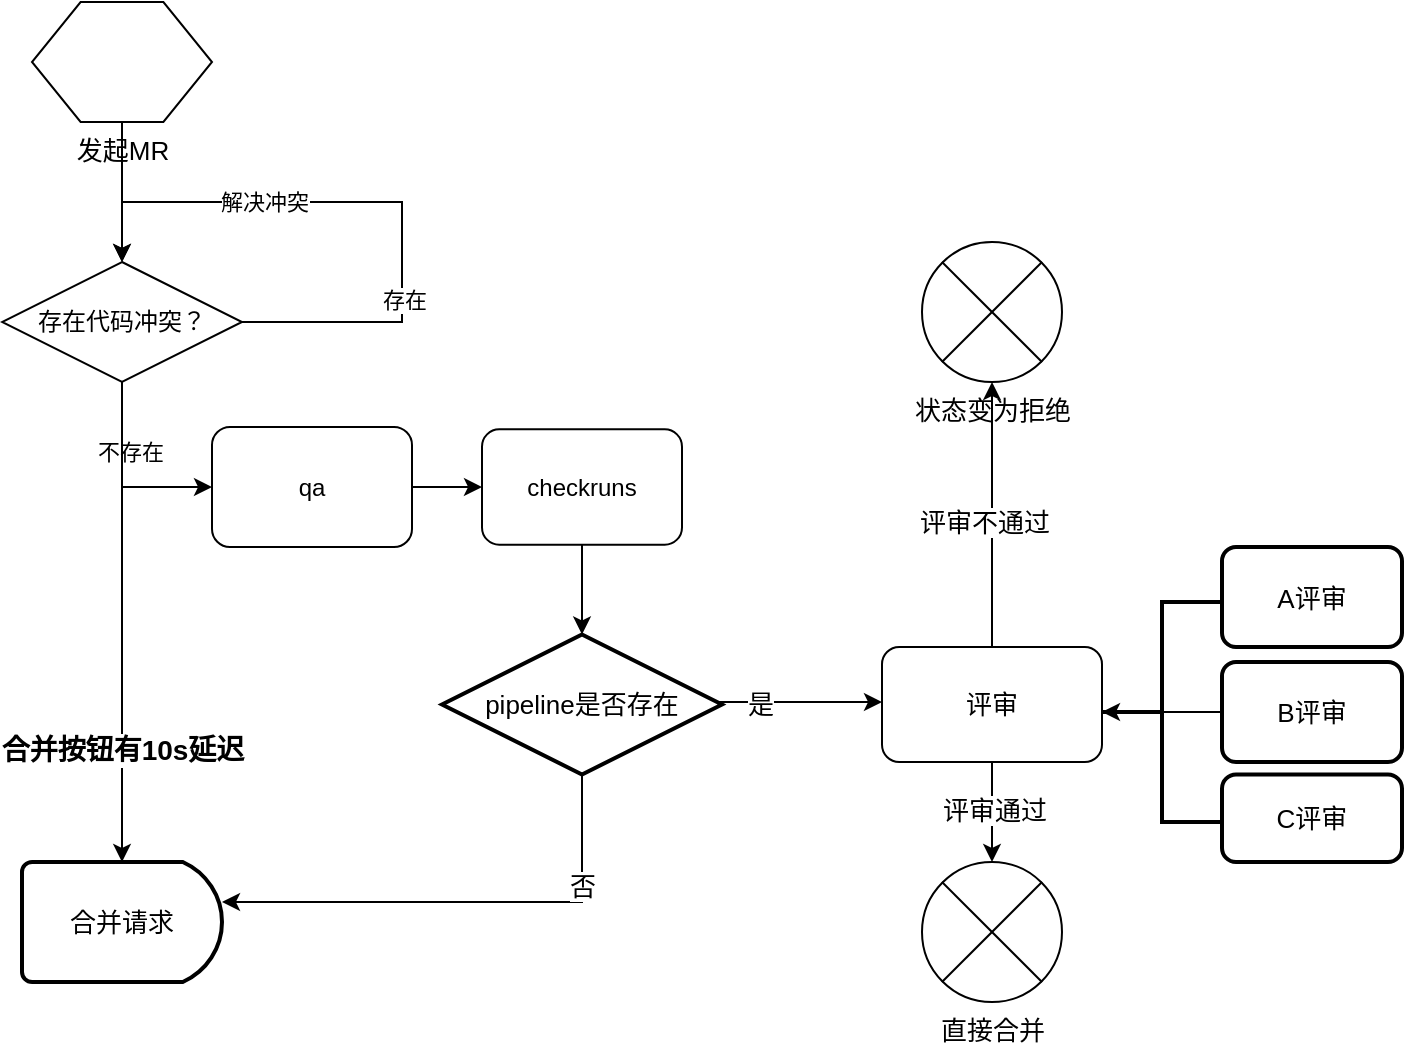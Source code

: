 <mxfile version="13.6.5">
    <diagram id="B5hsijBIMr3LbEbTlvhE" name="第 1 页">
        <mxGraphModel dx="898" dy="1849" grid="1" gridSize="10" guides="1" tooltips="1" connect="1" arrows="1" fold="1" page="1" pageScale="1" pageWidth="827" pageHeight="1169" math="0" shadow="0">
            <root>
                <mxCell id="0"/>
                <mxCell id="1" parent="0"/>
                <mxCell id="6" value="" style="edgeStyle=orthogonalEdgeStyle;rounded=0;orthogonalLoop=1;jettySize=auto;html=1;exitX=0.5;exitY=1;exitDx=0;exitDy=0;" parent="1" source="50" target="28" edge="1">
                    <mxGeometry relative="1" as="geometry">
                        <mxPoint x="100" y="40" as="sourcePoint"/>
                        <mxPoint x="100" y="230" as="targetPoint"/>
                    </mxGeometry>
                </mxCell>
                <mxCell id="14" value="&lt;span style=&quot;font-size: 14px ; font-weight: 700&quot;&gt;合并按钮有10s延迟&lt;/span&gt;" style="edgeLabel;html=1;align=center;verticalAlign=middle;resizable=0;points=[];fontSize=13;" parent="6" vertex="1" connectable="0">
                    <mxGeometry x="-0.3" y="-2" relative="1" as="geometry">
                        <mxPoint x="2" y="100" as="offset"/>
                    </mxGeometry>
                </mxCell>
                <mxCell id="51" value="不存在" style="edgeLabel;html=1;align=center;verticalAlign=middle;resizable=0;points=[];" vertex="1" connectable="0" parent="6">
                    <mxGeometry x="-0.711" y="4" relative="1" as="geometry">
                        <mxPoint as="offset"/>
                    </mxGeometry>
                </mxCell>
                <mxCell id="61" style="edgeStyle=orthogonalEdgeStyle;rounded=0;orthogonalLoop=1;jettySize=auto;html=1;entryX=0.5;entryY=0;entryDx=0;entryDy=0;entryPerimeter=0;" edge="1" parent="1" source="3" target="29">
                    <mxGeometry relative="1" as="geometry"/>
                </mxCell>
                <mxCell id="3" value="checkruns" style="rounded=1;whiteSpace=wrap;html=1;rotation=0;" parent="1" vertex="1">
                    <mxGeometry x="280" y="13.67" width="100" height="57.67" as="geometry"/>
                </mxCell>
                <mxCell id="12" style="edgeStyle=orthogonalEdgeStyle;rounded=0;orthogonalLoop=1;jettySize=auto;html=1;fontSize=13;exitX=0.5;exitY=1;exitDx=0;exitDy=0;exitPerimeter=0;" parent="1" source="29" target="28" edge="1">
                    <mxGeometry relative="1" as="geometry">
                        <mxPoint x="290" y="159.167" as="sourcePoint"/>
                        <mxPoint x="280" y="260" as="targetPoint"/>
                        <Array as="points">
                            <mxPoint x="330" y="250"/>
                        </Array>
                    </mxGeometry>
                </mxCell>
                <mxCell id="13" value="否" style="edgeLabel;html=1;align=center;verticalAlign=middle;resizable=0;points=[];fontSize=13;" parent="12" vertex="1" connectable="0">
                    <mxGeometry x="-0.536" y="1" relative="1" as="geometry">
                        <mxPoint x="-1" y="-1" as="offset"/>
                    </mxGeometry>
                </mxCell>
                <mxCell id="15" style="edgeStyle=orthogonalEdgeStyle;rounded=0;orthogonalLoop=1;jettySize=auto;html=1;fontSize=13;exitX=0.936;exitY=0.454;exitDx=0;exitDy=0;exitPerimeter=0;" parent="1" source="29" target="16" edge="1">
                    <mxGeometry relative="1" as="geometry">
                        <mxPoint x="520" y="270" as="targetPoint"/>
                        <mxPoint x="390" y="150" as="sourcePoint"/>
                        <Array as="points">
                            <mxPoint x="381" y="150"/>
                        </Array>
                    </mxGeometry>
                </mxCell>
                <mxCell id="17" value="是" style="edgeLabel;html=1;align=center;verticalAlign=middle;resizable=0;points=[];fontSize=13;" parent="15" vertex="1" connectable="0">
                    <mxGeometry x="-0.1" y="-1" relative="1" as="geometry">
                        <mxPoint as="offset"/>
                    </mxGeometry>
                </mxCell>
                <mxCell id="62" style="edgeStyle=orthogonalEdgeStyle;rounded=0;orthogonalLoop=1;jettySize=auto;html=1;entryX=0.5;entryY=0;entryDx=0;entryDy=0;entryPerimeter=0;" edge="1" parent="1" source="16" target="43">
                    <mxGeometry relative="1" as="geometry"/>
                </mxCell>
                <mxCell id="63" value="&lt;font style=&quot;font-size: 13px&quot;&gt;评审通过&lt;/font&gt;" style="edgeLabel;html=1;align=center;verticalAlign=middle;resizable=0;points=[];" vertex="1" connectable="0" parent="62">
                    <mxGeometry x="-0.04" y="1" relative="1" as="geometry">
                        <mxPoint as="offset"/>
                    </mxGeometry>
                </mxCell>
                <mxCell id="16" value="评审" style="rounded=1;whiteSpace=wrap;html=1;fontSize=13;" parent="1" vertex="1">
                    <mxGeometry x="480" y="122.5" width="110" height="57.5" as="geometry"/>
                </mxCell>
                <mxCell id="22" value="" style="shape=flexArrow;endArrow=classic;html=1;fontSize=13;entryX=1;entryY=0.635;entryDx=0;entryDy=0;entryPerimeter=0;" parent="1" source="30" target="16" edge="1">
                    <mxGeometry width="50" height="50" relative="1" as="geometry">
                        <mxPoint x="670" y="158" as="sourcePoint"/>
                        <mxPoint x="660" y="127.5" as="targetPoint"/>
                        <Array as="points"/>
                    </mxGeometry>
                </mxCell>
                <mxCell id="23" value="" style="endArrow=classic;html=1;fontSize=13;" parent="1" source="16" target="42" edge="1">
                    <mxGeometry width="50" height="50" relative="1" as="geometry">
                        <mxPoint x="420" y="80" as="sourcePoint"/>
                        <mxPoint x="100" y="-10" as="targetPoint"/>
                        <Array as="points"/>
                    </mxGeometry>
                </mxCell>
                <mxCell id="24" value="评审不通过" style="edgeLabel;html=1;align=center;verticalAlign=middle;resizable=0;points=[];fontSize=13;" parent="23" vertex="1" connectable="0">
                    <mxGeometry x="-0.049" y="4" relative="1" as="geometry">
                        <mxPoint as="offset"/>
                    </mxGeometry>
                </mxCell>
                <mxCell id="28" value="合并请求" style="strokeWidth=2;html=1;shape=mxgraph.flowchart.delay;whiteSpace=wrap;fontSize=13;" parent="1" vertex="1">
                    <mxGeometry x="50" y="230" width="100" height="60" as="geometry"/>
                </mxCell>
                <mxCell id="29" value="pipeline是否存在" style="strokeWidth=2;html=1;shape=mxgraph.flowchart.decision;whiteSpace=wrap;fontSize=13;" parent="1" vertex="1">
                    <mxGeometry x="260" y="116.25" width="140" height="70" as="geometry"/>
                </mxCell>
                <mxCell id="30" value="" style="strokeWidth=2;html=1;shape=mxgraph.flowchart.annotation_2;align=left;labelPosition=right;pointerEvents=1;fontSize=13;" parent="1" vertex="1">
                    <mxGeometry x="590" y="100" width="60" height="110" as="geometry"/>
                </mxCell>
                <mxCell id="53" style="edgeStyle=orthogonalEdgeStyle;rounded=0;orthogonalLoop=1;jettySize=auto;html=1;entryX=0.5;entryY=0;entryDx=0;entryDy=0;" edge="1" parent="1" source="34" target="50">
                    <mxGeometry relative="1" as="geometry"/>
                </mxCell>
                <mxCell id="34" value="发起MR" style="verticalLabelPosition=bottom;verticalAlign=top;html=1;shape=hexagon;perimeter=hexagonPerimeter2;arcSize=6;size=0.27;fontSize=13;" parent="1" vertex="1">
                    <mxGeometry x="55" y="-200" width="90" height="60" as="geometry"/>
                </mxCell>
                <mxCell id="37" value="A评审" style="rounded=1;whiteSpace=wrap;html=1;absoluteArcSize=1;arcSize=14;strokeWidth=2;fontSize=13;" parent="1" vertex="1">
                    <mxGeometry x="650" y="72.5" width="90" height="50" as="geometry"/>
                </mxCell>
                <mxCell id="39" style="edgeStyle=orthogonalEdgeStyle;rounded=0;orthogonalLoop=1;jettySize=auto;html=1;exitX=0;exitY=0.5;exitDx=0;exitDy=0;entryX=0;entryY=0.5;entryDx=0;entryDy=0;entryPerimeter=0;fontSize=13;" parent="1" source="38" target="30" edge="1">
                    <mxGeometry relative="1" as="geometry">
                        <Array as="points">
                            <mxPoint x="630" y="155"/>
                            <mxPoint x="630" y="155"/>
                        </Array>
                    </mxGeometry>
                </mxCell>
                <mxCell id="38" value="B评审" style="rounded=1;whiteSpace=wrap;html=1;absoluteArcSize=1;arcSize=14;strokeWidth=2;fontSize=13;" parent="1" vertex="1">
                    <mxGeometry x="650" y="130" width="90" height="50" as="geometry"/>
                </mxCell>
                <mxCell id="41" value="C评审" style="rounded=1;whiteSpace=wrap;html=1;absoluteArcSize=1;arcSize=14;strokeWidth=2;fontSize=13;" parent="1" vertex="1">
                    <mxGeometry x="650" y="186.25" width="90" height="43.75" as="geometry"/>
                </mxCell>
                <mxCell id="42" value="状态变为拒绝" style="verticalLabelPosition=bottom;verticalAlign=top;html=1;shape=mxgraph.flowchart.or;fontSize=13;" parent="1" vertex="1">
                    <mxGeometry x="500" y="-80" width="70" height="70" as="geometry"/>
                </mxCell>
                <mxCell id="43" value="直接合并" style="verticalLabelPosition=bottom;verticalAlign=top;html=1;shape=mxgraph.flowchart.or;fontSize=13;" parent="1" vertex="1">
                    <mxGeometry x="500" y="230" width="70" height="70" as="geometry"/>
                </mxCell>
                <mxCell id="56" style="edgeStyle=orthogonalEdgeStyle;rounded=0;orthogonalLoop=1;jettySize=auto;html=1;exitX=1;exitY=0.5;exitDx=0;exitDy=0;" edge="1" parent="1" source="44" target="3">
                    <mxGeometry relative="1" as="geometry"/>
                </mxCell>
                <mxCell id="44" value="qa" style="rounded=1;whiteSpace=wrap;html=1;" vertex="1" parent="1">
                    <mxGeometry x="145" y="12.5" width="100" height="60" as="geometry"/>
                </mxCell>
                <mxCell id="57" style="edgeStyle=orthogonalEdgeStyle;rounded=0;orthogonalLoop=1;jettySize=auto;html=1;entryX=0;entryY=0.5;entryDx=0;entryDy=0;" edge="1" parent="1" source="50" target="44">
                    <mxGeometry relative="1" as="geometry"/>
                </mxCell>
                <mxCell id="50" value="存在代码冲突？" style="rhombus;whiteSpace=wrap;html=1;" vertex="1" parent="1">
                    <mxGeometry x="40" y="-70" width="120" height="60" as="geometry"/>
                </mxCell>
                <mxCell id="58" style="edgeStyle=orthogonalEdgeStyle;rounded=0;orthogonalLoop=1;jettySize=auto;html=1;exitX=1;exitY=0.5;exitDx=0;exitDy=0;entryX=0.5;entryY=0;entryDx=0;entryDy=0;" edge="1" parent="1" source="50" target="50">
                    <mxGeometry relative="1" as="geometry">
                        <Array as="points">
                            <mxPoint x="240" y="-40"/>
                            <mxPoint x="240" y="-100"/>
                            <mxPoint x="100" y="-100"/>
                        </Array>
                    </mxGeometry>
                </mxCell>
                <mxCell id="59" value="存在" style="edgeLabel;html=1;align=center;verticalAlign=middle;resizable=0;points=[];" vertex="1" connectable="0" parent="58">
                    <mxGeometry x="-0.36" y="-1" relative="1" as="geometry">
                        <mxPoint y="8" as="offset"/>
                    </mxGeometry>
                </mxCell>
                <mxCell id="60" value="解决冲突" style="edgeLabel;html=1;align=center;verticalAlign=middle;resizable=0;points=[];" vertex="1" connectable="0" parent="58">
                    <mxGeometry x="0.307" y="-4" relative="1" as="geometry">
                        <mxPoint x="-7" y="4" as="offset"/>
                    </mxGeometry>
                </mxCell>
            </root>
        </mxGraphModel>
    </diagram>
</mxfile>